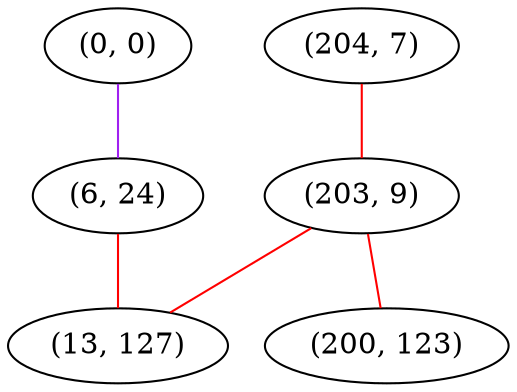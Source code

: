 graph "" {
"(0, 0)";
"(204, 7)";
"(203, 9)";
"(6, 24)";
"(200, 123)";
"(13, 127)";
"(0, 0)" -- "(6, 24)"  [color=purple, key=0, weight=4];
"(204, 7)" -- "(203, 9)"  [color=red, key=0, weight=1];
"(203, 9)" -- "(200, 123)"  [color=red, key=0, weight=1];
"(203, 9)" -- "(13, 127)"  [color=red, key=0, weight=1];
"(6, 24)" -- "(13, 127)"  [color=red, key=0, weight=1];
}
